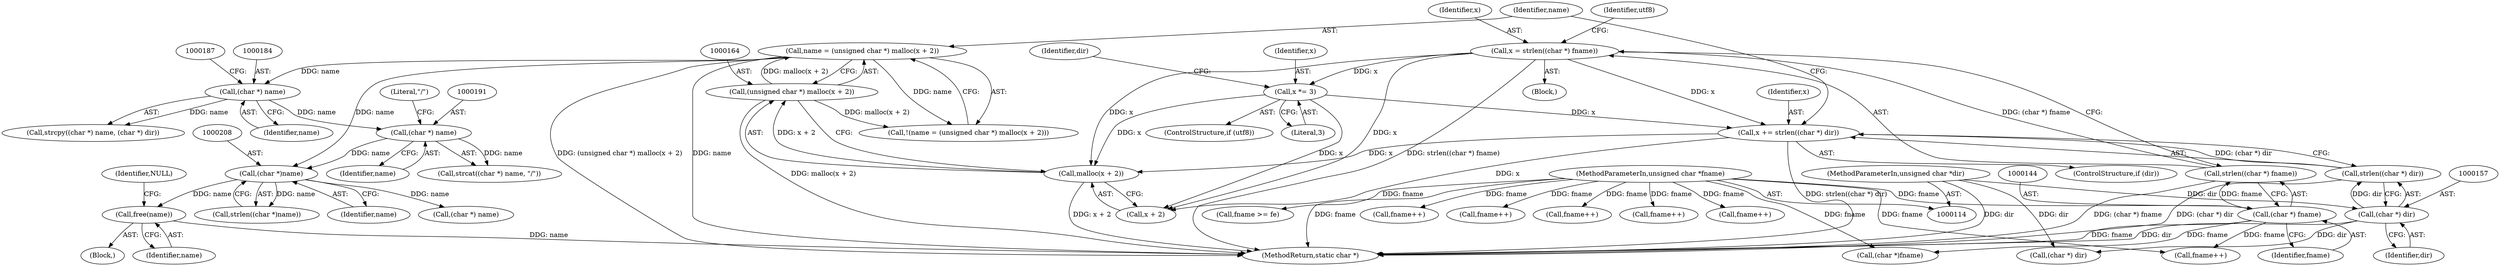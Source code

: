 digraph "1_libmspack_7cadd489698be117c47efcadd742651594429e6d@API" {
"1000229" [label="(Call,free(name))"];
"1000207" [label="(Call,(char *)name)"];
"1000161" [label="(Call,name = (unsigned char *) malloc(x + 2))"];
"1000163" [label="(Call,(unsigned char *) malloc(x + 2))"];
"1000165" [label="(Call,malloc(x + 2))"];
"1000140" [label="(Call,x = strlen((char *) fname))"];
"1000142" [label="(Call,strlen((char *) fname))"];
"1000143" [label="(Call,(char *) fname)"];
"1000115" [label="(MethodParameterIn,unsigned char *fname)"];
"1000148" [label="(Call,x *= 3)"];
"1000153" [label="(Call,x += strlen((char *) dir))"];
"1000155" [label="(Call,strlen((char *) dir))"];
"1000156" [label="(Call,(char *) dir)"];
"1000116" [label="(MethodParameterIn,unsigned char *dir)"];
"1000190" [label="(Call,(char *) name)"];
"1000183" [label="(Call,(char *) name)"];
"1000140" [label="(Call,x = strlen((char *) fname))"];
"1000154" [label="(Identifier,x)"];
"1000291" [label="(Call,fname++)"];
"1000148" [label="(Call,x *= 3)"];
"1000116" [label="(MethodParameterIn,unsigned char *dir)"];
"1000238" [label="(Call,fname++)"];
"1000155" [label="(Call,strlen((char *) dir))"];
"1000190" [label="(Call,(char *) name)"];
"1000228" [label="(Block,)"];
"1000147" [label="(Identifier,utf8)"];
"1000216" [label="(Call,(char *)fname)"];
"1000142" [label="(Call,strlen((char *) fname))"];
"1000192" [label="(Identifier,name)"];
"1000189" [label="(Call,strcat((char *) name, \"/\"))"];
"1000145" [label="(Identifier,fname)"];
"1000441" [label="(Call,(char *) name)"];
"1000183" [label="(Call,(char *) name)"];
"1000444" [label="(MethodReturn,static char *)"];
"1000230" [label="(Identifier,name)"];
"1000152" [label="(Identifier,dir)"];
"1000151" [label="(ControlStructure,if (dir))"];
"1000146" [label="(ControlStructure,if (utf8))"];
"1000153" [label="(Call,x += strlen((char *) dir))"];
"1000156" [label="(Call,(char *) dir)"];
"1000149" [label="(Identifier,x)"];
"1000163" [label="(Call,(unsigned char *) malloc(x + 2))"];
"1000266" [label="(Call,fname++)"];
"1000186" [label="(Call,(char *) dir)"];
"1000160" [label="(Call,!(name = (unsigned char *) malloc(x + 2)))"];
"1000299" [label="(Call,fname++)"];
"1000407" [label="(Call,fname++)"];
"1000185" [label="(Identifier,name)"];
"1000199" [label="(Call,fname++)"];
"1000158" [label="(Identifier,dir)"];
"1000165" [label="(Call,malloc(x + 2))"];
"1000166" [label="(Call,x + 2)"];
"1000225" [label="(Call,fname >= fe)"];
"1000162" [label="(Identifier,name)"];
"1000182" [label="(Call,strcpy((char *) name, (char *) dir))"];
"1000209" [label="(Identifier,name)"];
"1000207" [label="(Call,(char *)name)"];
"1000229" [label="(Call,free(name))"];
"1000150" [label="(Literal,3)"];
"1000206" [label="(Call,strlen((char *)name))"];
"1000120" [label="(Block,)"];
"1000141" [label="(Identifier,x)"];
"1000232" [label="(Identifier,NULL)"];
"1000161" [label="(Call,name = (unsigned char *) malloc(x + 2))"];
"1000193" [label="(Literal,\"/\")"];
"1000115" [label="(MethodParameterIn,unsigned char *fname)"];
"1000143" [label="(Call,(char *) fname)"];
"1000229" -> "1000228"  [label="AST: "];
"1000229" -> "1000230"  [label="CFG: "];
"1000230" -> "1000229"  [label="AST: "];
"1000232" -> "1000229"  [label="CFG: "];
"1000229" -> "1000444"  [label="DDG: name"];
"1000207" -> "1000229"  [label="DDG: name"];
"1000207" -> "1000206"  [label="AST: "];
"1000207" -> "1000209"  [label="CFG: "];
"1000208" -> "1000207"  [label="AST: "];
"1000209" -> "1000207"  [label="AST: "];
"1000206" -> "1000207"  [label="CFG: "];
"1000207" -> "1000206"  [label="DDG: name"];
"1000161" -> "1000207"  [label="DDG: name"];
"1000190" -> "1000207"  [label="DDG: name"];
"1000207" -> "1000441"  [label="DDG: name"];
"1000161" -> "1000160"  [label="AST: "];
"1000161" -> "1000163"  [label="CFG: "];
"1000162" -> "1000161"  [label="AST: "];
"1000163" -> "1000161"  [label="AST: "];
"1000160" -> "1000161"  [label="CFG: "];
"1000161" -> "1000444"  [label="DDG: (unsigned char *) malloc(x + 2)"];
"1000161" -> "1000444"  [label="DDG: name"];
"1000161" -> "1000160"  [label="DDG: name"];
"1000163" -> "1000161"  [label="DDG: malloc(x + 2)"];
"1000161" -> "1000183"  [label="DDG: name"];
"1000163" -> "1000165"  [label="CFG: "];
"1000164" -> "1000163"  [label="AST: "];
"1000165" -> "1000163"  [label="AST: "];
"1000163" -> "1000444"  [label="DDG: malloc(x + 2)"];
"1000163" -> "1000160"  [label="DDG: malloc(x + 2)"];
"1000165" -> "1000163"  [label="DDG: x + 2"];
"1000165" -> "1000166"  [label="CFG: "];
"1000166" -> "1000165"  [label="AST: "];
"1000165" -> "1000444"  [label="DDG: x + 2"];
"1000140" -> "1000165"  [label="DDG: x"];
"1000148" -> "1000165"  [label="DDG: x"];
"1000153" -> "1000165"  [label="DDG: x"];
"1000140" -> "1000120"  [label="AST: "];
"1000140" -> "1000142"  [label="CFG: "];
"1000141" -> "1000140"  [label="AST: "];
"1000142" -> "1000140"  [label="AST: "];
"1000147" -> "1000140"  [label="CFG: "];
"1000140" -> "1000444"  [label="DDG: strlen((char *) fname)"];
"1000142" -> "1000140"  [label="DDG: (char *) fname"];
"1000140" -> "1000148"  [label="DDG: x"];
"1000140" -> "1000153"  [label="DDG: x"];
"1000140" -> "1000166"  [label="DDG: x"];
"1000142" -> "1000143"  [label="CFG: "];
"1000143" -> "1000142"  [label="AST: "];
"1000142" -> "1000444"  [label="DDG: (char *) fname"];
"1000143" -> "1000142"  [label="DDG: fname"];
"1000143" -> "1000145"  [label="CFG: "];
"1000144" -> "1000143"  [label="AST: "];
"1000145" -> "1000143"  [label="AST: "];
"1000143" -> "1000444"  [label="DDG: fname"];
"1000115" -> "1000143"  [label="DDG: fname"];
"1000143" -> "1000199"  [label="DDG: fname"];
"1000143" -> "1000216"  [label="DDG: fname"];
"1000115" -> "1000114"  [label="AST: "];
"1000115" -> "1000444"  [label="DDG: fname"];
"1000115" -> "1000199"  [label="DDG: fname"];
"1000115" -> "1000216"  [label="DDG: fname"];
"1000115" -> "1000225"  [label="DDG: fname"];
"1000115" -> "1000238"  [label="DDG: fname"];
"1000115" -> "1000266"  [label="DDG: fname"];
"1000115" -> "1000291"  [label="DDG: fname"];
"1000115" -> "1000299"  [label="DDG: fname"];
"1000115" -> "1000407"  [label="DDG: fname"];
"1000148" -> "1000146"  [label="AST: "];
"1000148" -> "1000150"  [label="CFG: "];
"1000149" -> "1000148"  [label="AST: "];
"1000150" -> "1000148"  [label="AST: "];
"1000152" -> "1000148"  [label="CFG: "];
"1000148" -> "1000153"  [label="DDG: x"];
"1000148" -> "1000166"  [label="DDG: x"];
"1000153" -> "1000151"  [label="AST: "];
"1000153" -> "1000155"  [label="CFG: "];
"1000154" -> "1000153"  [label="AST: "];
"1000155" -> "1000153"  [label="AST: "];
"1000162" -> "1000153"  [label="CFG: "];
"1000153" -> "1000444"  [label="DDG: strlen((char *) dir)"];
"1000155" -> "1000153"  [label="DDG: (char *) dir"];
"1000153" -> "1000166"  [label="DDG: x"];
"1000155" -> "1000156"  [label="CFG: "];
"1000156" -> "1000155"  [label="AST: "];
"1000155" -> "1000444"  [label="DDG: (char *) dir"];
"1000156" -> "1000155"  [label="DDG: dir"];
"1000156" -> "1000158"  [label="CFG: "];
"1000157" -> "1000156"  [label="AST: "];
"1000158" -> "1000156"  [label="AST: "];
"1000156" -> "1000444"  [label="DDG: dir"];
"1000116" -> "1000156"  [label="DDG: dir"];
"1000156" -> "1000186"  [label="DDG: dir"];
"1000116" -> "1000114"  [label="AST: "];
"1000116" -> "1000444"  [label="DDG: dir"];
"1000116" -> "1000186"  [label="DDG: dir"];
"1000190" -> "1000189"  [label="AST: "];
"1000190" -> "1000192"  [label="CFG: "];
"1000191" -> "1000190"  [label="AST: "];
"1000192" -> "1000190"  [label="AST: "];
"1000193" -> "1000190"  [label="CFG: "];
"1000190" -> "1000189"  [label="DDG: name"];
"1000183" -> "1000190"  [label="DDG: name"];
"1000183" -> "1000182"  [label="AST: "];
"1000183" -> "1000185"  [label="CFG: "];
"1000184" -> "1000183"  [label="AST: "];
"1000185" -> "1000183"  [label="AST: "];
"1000187" -> "1000183"  [label="CFG: "];
"1000183" -> "1000182"  [label="DDG: name"];
}
